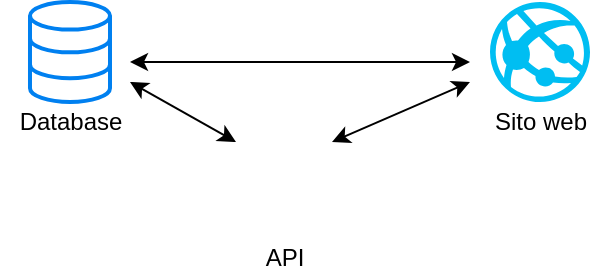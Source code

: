 <mxfile version="13.1.0"><diagram id="AK5wf0KXdCDfFBst-ddv" name="Page-1"><mxGraphModel dx="795" dy="469" grid="1" gridSize="10" guides="1" tooltips="1" connect="1" arrows="1" fold="1" page="1" pageScale="1" pageWidth="850" pageHeight="1100" math="0" shadow="0"><root><mxCell id="0"/><mxCell id="1" parent="0"/><mxCell id="LPjZm0LNwTcM-xEUTqUv-1" value="" style="verticalLabelPosition=bottom;html=1;verticalAlign=top;align=center;strokeColor=none;fillColor=#00BEF2;shape=mxgraph.azure.azure_website;pointerEvents=1;" vertex="1" parent="1"><mxGeometry x="250" y="20" width="50" height="50" as="geometry"/></mxCell><mxCell id="LPjZm0LNwTcM-xEUTqUv-3" value="" style="html=1;verticalLabelPosition=bottom;align=center;labelBackgroundColor=#ffffff;verticalAlign=top;strokeWidth=2;strokeColor=#0080F0;shadow=0;dashed=0;shape=mxgraph.ios7.icons.data;" vertex="1" parent="1"><mxGeometry x="20" y="20" width="40" height="50" as="geometry"/></mxCell><mxCell id="LPjZm0LNwTcM-xEUTqUv-4" value="" style="shape=image;html=1;verticalAlign=top;verticalLabelPosition=bottom;labelBackgroundColor=#ffffff;imageAspect=0;aspect=fixed;image=https://cdn0.iconfinder.com/data/icons/glyphpack/47/wrench-128.png" vertex="1" parent="1"><mxGeometry x="123" y="90" width="48" height="48" as="geometry"/></mxCell><mxCell id="LPjZm0LNwTcM-xEUTqUv-5" value="Sito web" style="text;html=1;align=center;verticalAlign=middle;resizable=0;points=[];autosize=1;" vertex="1" parent="1"><mxGeometry x="245" y="70" width="60" height="20" as="geometry"/></mxCell><mxCell id="LPjZm0LNwTcM-xEUTqUv-6" value="Database" style="text;html=1;align=center;verticalAlign=middle;resizable=0;points=[];autosize=1;" vertex="1" parent="1"><mxGeometry x="5" y="70" width="70" height="20" as="geometry"/></mxCell><mxCell id="LPjZm0LNwTcM-xEUTqUv-9" value="API" style="text;html=1;align=center;verticalAlign=middle;resizable=0;points=[];autosize=1;" vertex="1" parent="1"><mxGeometry x="132" y="138" width="30" height="20" as="geometry"/></mxCell><mxCell id="LPjZm0LNwTcM-xEUTqUv-15" value="" style="endArrow=classic;startArrow=classic;html=1;exitX=1;exitY=0;exitDx=0;exitDy=0;" edge="1" parent="1" source="LPjZm0LNwTcM-xEUTqUv-4"><mxGeometry width="50" height="50" relative="1" as="geometry"><mxPoint x="190" y="110" as="sourcePoint"/><mxPoint x="240" y="60" as="targetPoint"/></mxGeometry></mxCell><mxCell id="LPjZm0LNwTcM-xEUTqUv-16" value="" style="endArrow=classic;startArrow=classic;html=1;" edge="1" parent="1"><mxGeometry width="50" height="50" relative="1" as="geometry"><mxPoint x="70" y="50" as="sourcePoint"/><mxPoint x="240" y="50" as="targetPoint"/></mxGeometry></mxCell><mxCell id="LPjZm0LNwTcM-xEUTqUv-17" value="" style="endArrow=classic;startArrow=classic;html=1;exitX=0;exitY=0;exitDx=0;exitDy=0;" edge="1" parent="1" source="LPjZm0LNwTcM-xEUTqUv-4"><mxGeometry width="50" height="50" relative="1" as="geometry"><mxPoint x="50" y="160" as="sourcePoint"/><mxPoint x="70" y="60" as="targetPoint"/></mxGeometry></mxCell></root></mxGraphModel></diagram></mxfile>